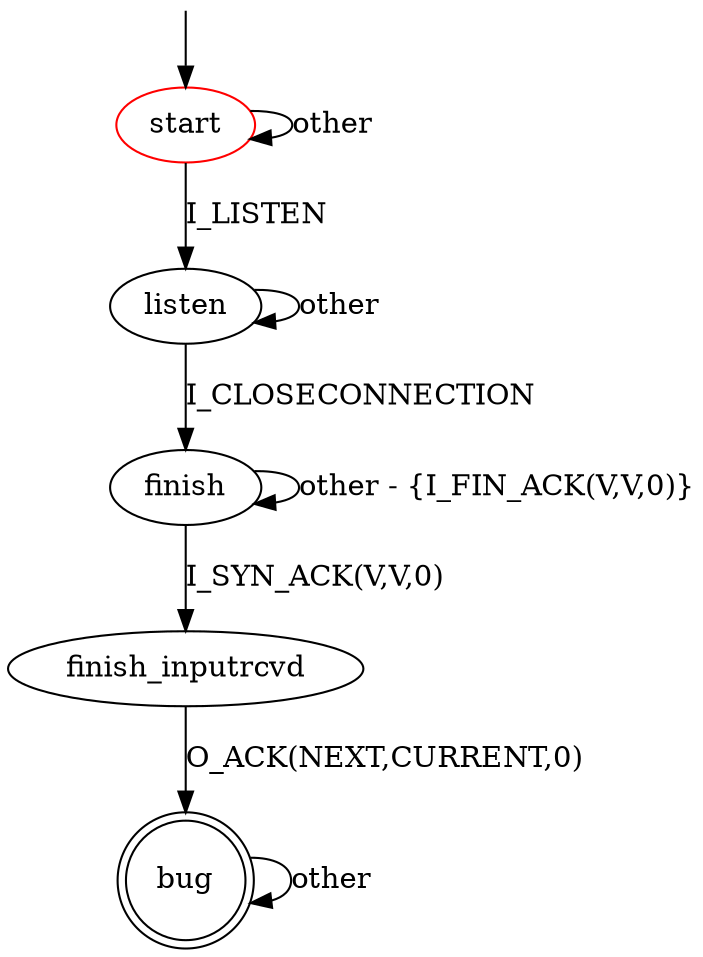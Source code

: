 digraph G {
label=""
start [color="red"]
bug [shape="doublecircle"]

start -> start [label="other"]
start -> listen [label="I_LISTEN"]
listen -> listen [label="other"]
listen -> finish [label="I_CLOSECONNECTION"]
finish -> finish [label="other - {I_FIN_ACK(V,V,0)}"]
finish -> finish_inputrcvd [label="I_SYN_ACK(V,V,0)"]
finish_inputrcvd -> bug [label="O_ACK(NEXT,CURRENT,0)"]

bug -> bug [label="other"]

__start0 [label="" shape="none" width="0" height="0"];
__start0 -> start;
}

